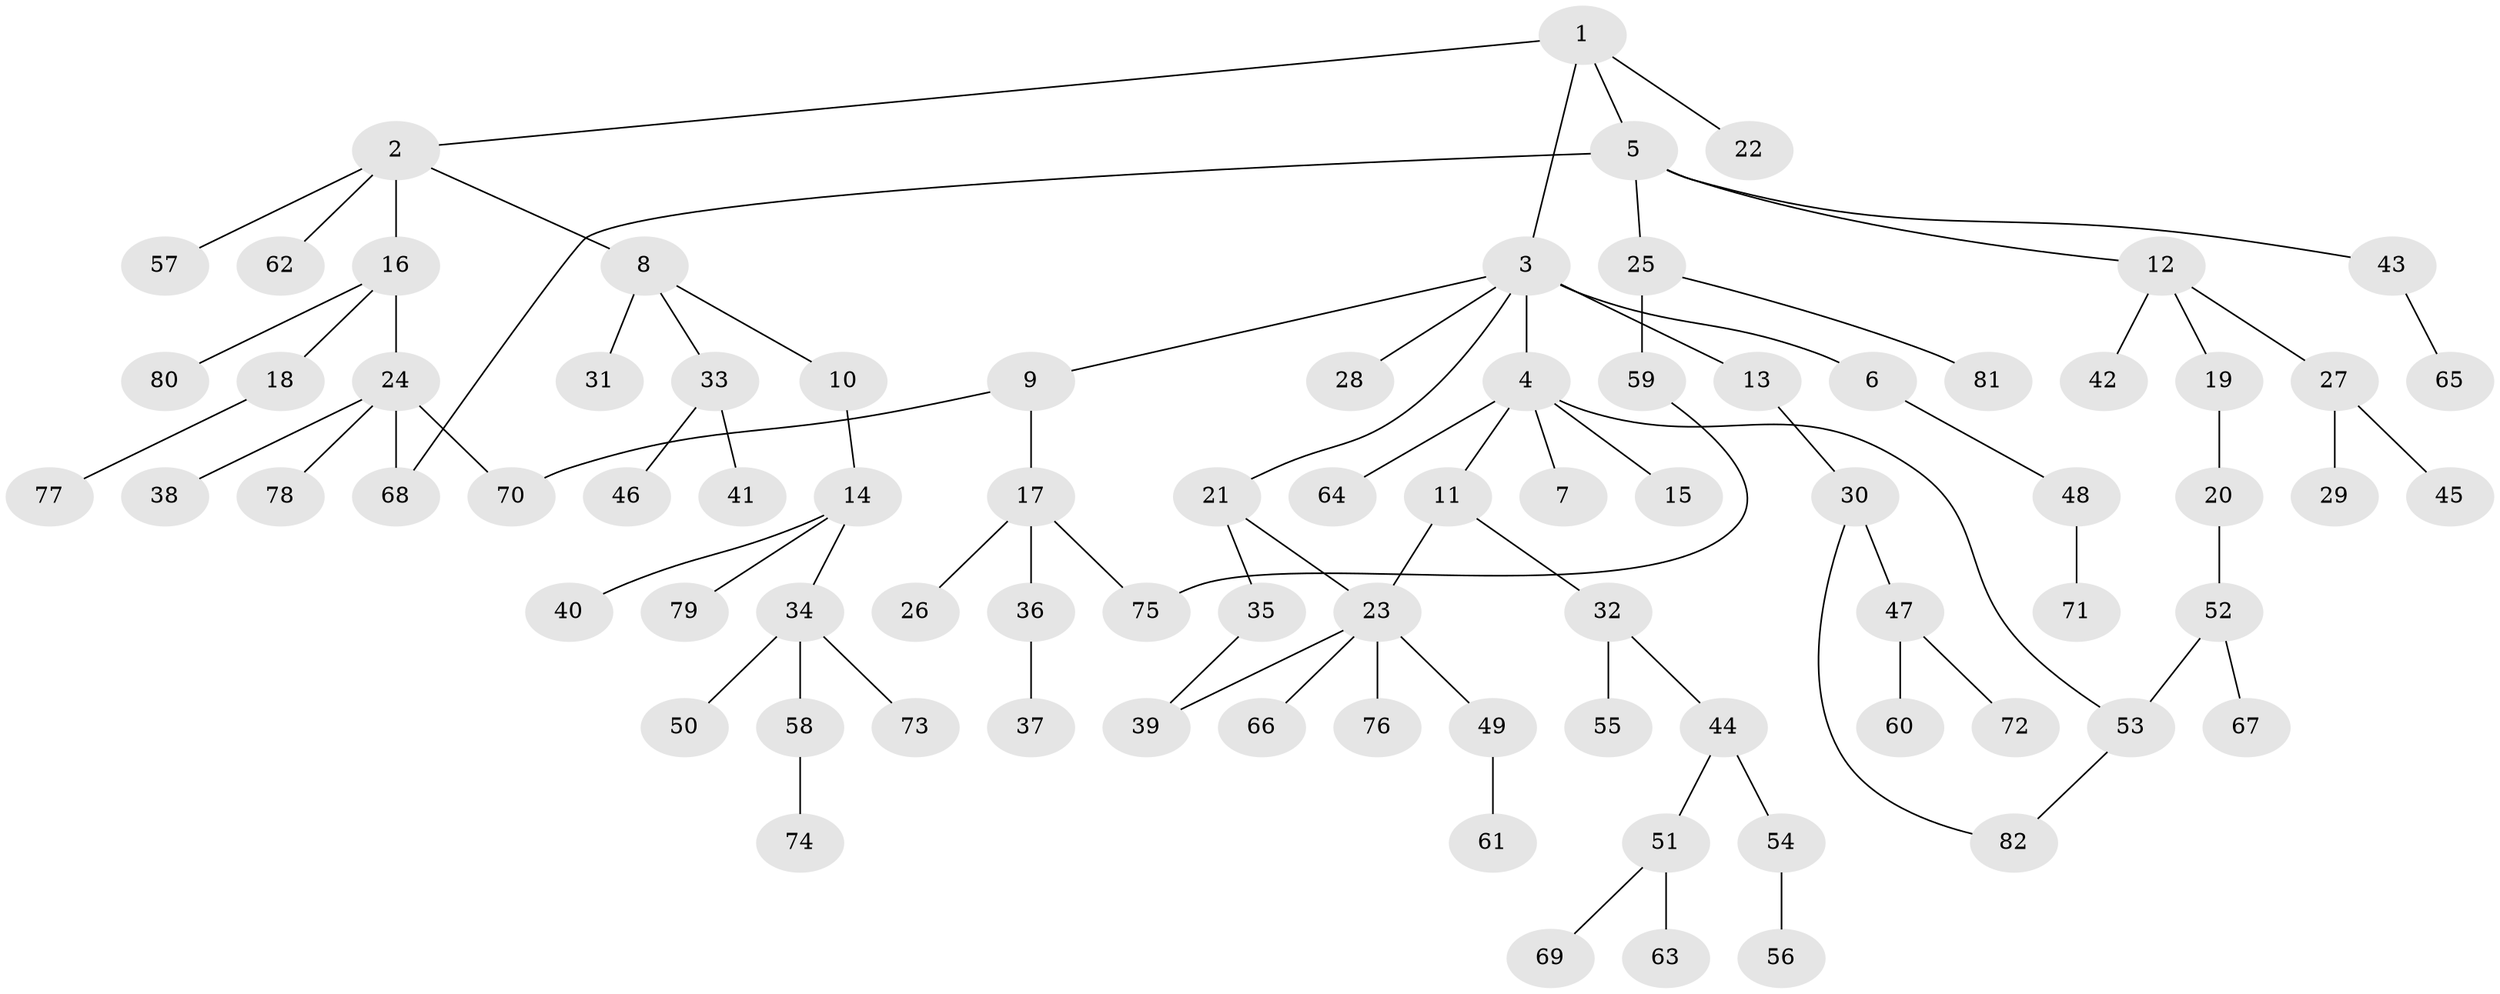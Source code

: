 // Generated by graph-tools (version 1.1) at 2025/25/03/09/25 03:25:25]
// undirected, 82 vertices, 88 edges
graph export_dot {
graph [start="1"]
  node [color=gray90,style=filled];
  1;
  2;
  3;
  4;
  5;
  6;
  7;
  8;
  9;
  10;
  11;
  12;
  13;
  14;
  15;
  16;
  17;
  18;
  19;
  20;
  21;
  22;
  23;
  24;
  25;
  26;
  27;
  28;
  29;
  30;
  31;
  32;
  33;
  34;
  35;
  36;
  37;
  38;
  39;
  40;
  41;
  42;
  43;
  44;
  45;
  46;
  47;
  48;
  49;
  50;
  51;
  52;
  53;
  54;
  55;
  56;
  57;
  58;
  59;
  60;
  61;
  62;
  63;
  64;
  65;
  66;
  67;
  68;
  69;
  70;
  71;
  72;
  73;
  74;
  75;
  76;
  77;
  78;
  79;
  80;
  81;
  82;
  1 -- 2;
  1 -- 3;
  1 -- 5;
  1 -- 22;
  2 -- 8;
  2 -- 16;
  2 -- 57;
  2 -- 62;
  3 -- 4;
  3 -- 6;
  3 -- 9;
  3 -- 13;
  3 -- 21;
  3 -- 28;
  4 -- 7;
  4 -- 11;
  4 -- 15;
  4 -- 64;
  4 -- 53;
  5 -- 12;
  5 -- 25;
  5 -- 43;
  5 -- 68;
  6 -- 48;
  8 -- 10;
  8 -- 31;
  8 -- 33;
  9 -- 17;
  9 -- 70;
  10 -- 14;
  11 -- 23;
  11 -- 32;
  12 -- 19;
  12 -- 27;
  12 -- 42;
  13 -- 30;
  14 -- 34;
  14 -- 40;
  14 -- 79;
  16 -- 18;
  16 -- 24;
  16 -- 80;
  17 -- 26;
  17 -- 36;
  17 -- 75;
  18 -- 77;
  19 -- 20;
  20 -- 52;
  21 -- 35;
  21 -- 23;
  23 -- 49;
  23 -- 66;
  23 -- 76;
  23 -- 39;
  24 -- 38;
  24 -- 68;
  24 -- 78;
  24 -- 70;
  25 -- 59;
  25 -- 81;
  27 -- 29;
  27 -- 45;
  30 -- 47;
  30 -- 82;
  32 -- 44;
  32 -- 55;
  33 -- 41;
  33 -- 46;
  34 -- 50;
  34 -- 58;
  34 -- 73;
  35 -- 39;
  36 -- 37;
  43 -- 65;
  44 -- 51;
  44 -- 54;
  47 -- 60;
  47 -- 72;
  48 -- 71;
  49 -- 61;
  51 -- 63;
  51 -- 69;
  52 -- 53;
  52 -- 67;
  53 -- 82;
  54 -- 56;
  58 -- 74;
  59 -- 75;
}
